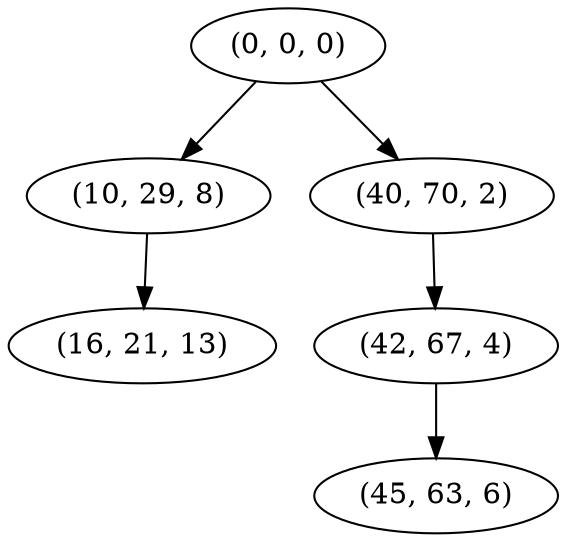 digraph tree {
    "(0, 0, 0)";
    "(10, 29, 8)";
    "(16, 21, 13)";
    "(40, 70, 2)";
    "(42, 67, 4)";
    "(45, 63, 6)";
    "(0, 0, 0)" -> "(10, 29, 8)";
    "(0, 0, 0)" -> "(40, 70, 2)";
    "(10, 29, 8)" -> "(16, 21, 13)";
    "(40, 70, 2)" -> "(42, 67, 4)";
    "(42, 67, 4)" -> "(45, 63, 6)";
}
